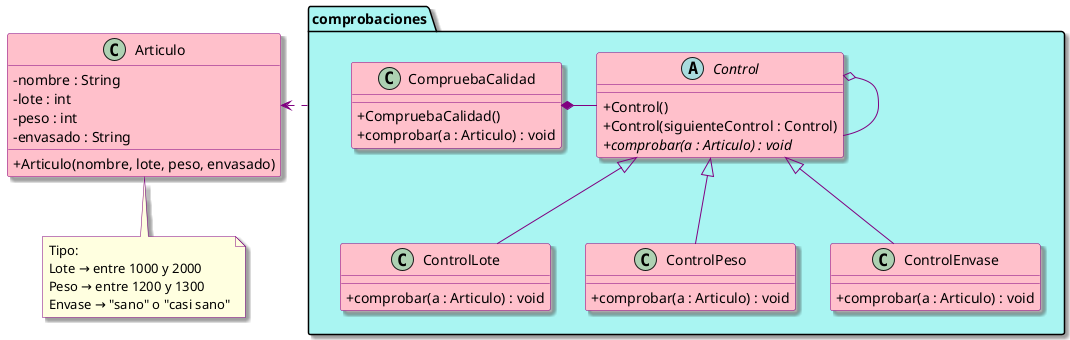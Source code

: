 @startuml
skinparam classAttributeIconSize 0
skinparam Shadowing true

skinparam class {
    ArrowColor Purple
    BackgroundColor Pink
    BorderColor Purple
}

skinparam note {
    BackgroundColor LightYellow
    BorderColor Purple
}

namespace comprobaciones #A9F5F2 {
    abstract class Control {
        + Control()
        + Control(siguienteControl : Control)
        + {abstract} comprobar(a : Articulo) : void
    }

    class ControlLote extends Control {
        + comprobar(a : Articulo) : void
    }

    class ControlPeso extends Control {
        + comprobar(a : Articulo) : void
    }

    class ControlEnvase extends Control {
        + comprobar(a : Articulo) : void
    }

    class CompruebaCalidad {
        + CompruebaCalidad()
        + comprobar(a : Articulo) : void
    }

    CompruebaCalidad *- Control
    Control o- Control
}

comprobaciones .left> Articulo

class Articulo {
    - nombre : String
    - lote : int
    - peso : int
    - envasado : String
    + Articulo(nombre, lote, peso, envasado)
}
note bottom of Articulo
    Tipo:
    Lote → entre 1000 y 2000
    Peso → entre 1200 y 1300
    Envase → "sano" o "casi sano"
end note
@enduml